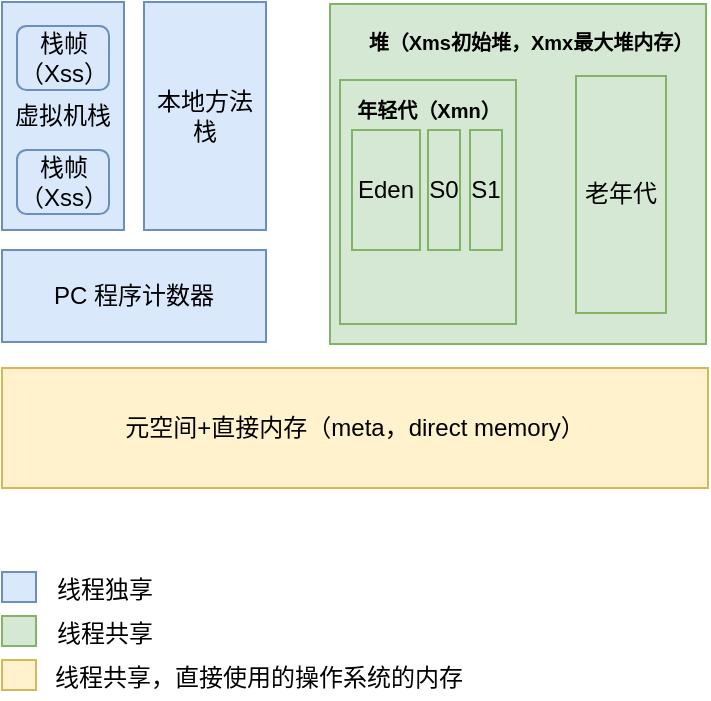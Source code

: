 <mxfile version="14.1.8" type="device"><diagram id="dYsi6Tw_Cr_Ule0TfefG" name="第 1 页"><mxGraphModel dx="652" dy="469" grid="0" gridSize="10" guides="1" tooltips="1" connect="1" arrows="1" fold="1" page="1" pageScale="1" pageWidth="827" pageHeight="1169" background="none" math="0" shadow="0"><root><mxCell id="0"/><mxCell id="1" parent="0"/><mxCell id="-PExF5ALx_OKXphWo0sm-3" value="虚拟机栈" style="rounded=0;whiteSpace=wrap;html=1;sketch=0;fillColor=#dae8fc;strokeColor=#6c8ebf;" vertex="1" parent="1"><mxGeometry x="76" y="234" width="61" height="114" as="geometry"/></mxCell><mxCell id="-PExF5ALx_OKXphWo0sm-4" value="本地方法栈" style="rounded=0;whiteSpace=wrap;html=1;sketch=0;fillColor=#dae8fc;strokeColor=#6c8ebf;" vertex="1" parent="1"><mxGeometry x="147" y="234" width="61" height="114" as="geometry"/></mxCell><mxCell id="-PExF5ALx_OKXphWo0sm-5" value="栈帧（Xss）" style="rounded=1;whiteSpace=wrap;html=1;sketch=0;fillColor=#dae8fc;strokeColor=#6c8ebf;" vertex="1" parent="1"><mxGeometry x="83.5" y="308" width="46" height="32" as="geometry"/></mxCell><mxCell id="-PExF5ALx_OKXphWo0sm-6" value="PC 程序计数器" style="rounded=0;whiteSpace=wrap;html=1;sketch=0;fillColor=#dae8fc;strokeColor=#6c8ebf;" vertex="1" parent="1"><mxGeometry x="76" y="358" width="132" height="46" as="geometry"/></mxCell><mxCell id="-PExF5ALx_OKXphWo0sm-8" value="" style="rounded=0;whiteSpace=wrap;html=1;sketch=0;fillColor=#d5e8d4;strokeColor=#82b366;" vertex="1" parent="1"><mxGeometry x="240" y="235" width="188" height="170" as="geometry"/></mxCell><mxCell id="-PExF5ALx_OKXphWo0sm-10" value="元空间+直接内存（meta，direct memory）" style="rounded=0;whiteSpace=wrap;html=1;sketch=0;fillColor=#fff2cc;strokeColor=#d6b656;" vertex="1" parent="1"><mxGeometry x="76" y="417" width="353" height="60" as="geometry"/></mxCell><mxCell id="-PExF5ALx_OKXphWo0sm-11" value="老年代" style="rounded=0;whiteSpace=wrap;html=1;sketch=0;fillColor=#d5e8d4;strokeColor=#82b366;" vertex="1" parent="1"><mxGeometry x="363" y="271" width="45" height="118.5" as="geometry"/></mxCell><mxCell id="-PExF5ALx_OKXphWo0sm-12" value="" style="rounded=0;whiteSpace=wrap;html=1;sketch=0;fillColor=#d5e8d4;strokeColor=#82b366;" vertex="1" parent="1"><mxGeometry x="245" y="273" width="88" height="122" as="geometry"/></mxCell><mxCell id="-PExF5ALx_OKXphWo0sm-13" value="Eden" style="rounded=0;whiteSpace=wrap;html=1;sketch=0;fillColor=#d5e8d4;strokeColor=#82b366;" vertex="1" parent="1"><mxGeometry x="251" y="298" width="34" height="60" as="geometry"/></mxCell><mxCell id="-PExF5ALx_OKXphWo0sm-14" value="S0" style="rounded=0;whiteSpace=wrap;html=1;sketch=0;fillColor=#d5e8d4;strokeColor=#82b366;" vertex="1" parent="1"><mxGeometry x="289" y="298" width="16" height="60" as="geometry"/></mxCell><mxCell id="-PExF5ALx_OKXphWo0sm-15" value="S1" style="rounded=0;whiteSpace=wrap;html=1;sketch=0;fillColor=#d5e8d4;strokeColor=#82b366;" vertex="1" parent="1"><mxGeometry x="310" y="298" width="16" height="60" as="geometry"/></mxCell><mxCell id="-PExF5ALx_OKXphWo0sm-16" value="&lt;font style=&quot;font-size: 10px&quot;&gt;堆（Xms初始堆，Xmx最大堆内存）&lt;/font&gt;" style="text;strokeColor=none;fillColor=none;html=1;fontSize=24;fontStyle=1;verticalAlign=middle;align=center;rounded=0;sketch=0;" vertex="1" parent="1"><mxGeometry x="307" y="241" width="66" height="18" as="geometry"/></mxCell><mxCell id="-PExF5ALx_OKXphWo0sm-17" value="&lt;font style=&quot;font-size: 10px&quot;&gt;年轻代（Xmn）&lt;/font&gt;" style="text;strokeColor=none;fillColor=none;html=1;fontSize=24;fontStyle=1;verticalAlign=middle;align=center;rounded=0;sketch=0;" vertex="1" parent="1"><mxGeometry x="256" y="275" width="66" height="18" as="geometry"/></mxCell><mxCell id="-PExF5ALx_OKXphWo0sm-18" value="" style="rounded=0;whiteSpace=wrap;html=1;sketch=0;fillColor=#dae8fc;strokeColor=#6c8ebf;" vertex="1" parent="1"><mxGeometry x="76" y="519" width="17" height="15" as="geometry"/></mxCell><mxCell id="-PExF5ALx_OKXphWo0sm-20" value="&lt;font style=&quot;font-size: 12px ; font-weight: normal&quot;&gt;线程独享&lt;/font&gt;" style="text;strokeColor=none;fillColor=none;html=1;fontSize=24;fontStyle=1;verticalAlign=middle;align=center;rounded=0;sketch=0;" vertex="1" parent="1"><mxGeometry x="102" y="517" width="50" height="14" as="geometry"/></mxCell><mxCell id="-PExF5ALx_OKXphWo0sm-21" value="" style="rounded=0;whiteSpace=wrap;html=1;sketch=0;fillColor=#d5e8d4;strokeColor=#82b366;" vertex="1" parent="1"><mxGeometry x="76" y="541" width="17" height="15" as="geometry"/></mxCell><mxCell id="-PExF5ALx_OKXphWo0sm-22" value="&lt;font style=&quot;font-size: 12px ; font-weight: normal&quot;&gt;线程共享&lt;/font&gt;" style="text;strokeColor=none;fillColor=none;html=1;fontSize=24;fontStyle=1;verticalAlign=middle;align=center;rounded=0;sketch=0;" vertex="1" parent="1"><mxGeometry x="102" y="539" width="50" height="14" as="geometry"/></mxCell><mxCell id="-PExF5ALx_OKXphWo0sm-23" value="" style="rounded=0;whiteSpace=wrap;html=1;sketch=0;fillColor=#fff2cc;strokeColor=#d6b656;" vertex="1" parent="1"><mxGeometry x="76" y="563" width="17" height="15" as="geometry"/></mxCell><mxCell id="-PExF5ALx_OKXphWo0sm-24" value="&lt;font style=&quot;font-size: 12px ; font-weight: normal&quot;&gt;线程共享，直接使用的操作系统的内存&lt;/font&gt;" style="text;strokeColor=none;fillColor=none;html=1;fontSize=24;fontStyle=1;verticalAlign=middle;align=center;rounded=0;sketch=0;" vertex="1" parent="1"><mxGeometry x="102" y="561" width="203" height="14" as="geometry"/></mxCell><mxCell id="-PExF5ALx_OKXphWo0sm-25" value="栈帧（Xss）" style="rounded=1;whiteSpace=wrap;html=1;sketch=0;fillColor=#dae8fc;strokeColor=#6c8ebf;" vertex="1" parent="1"><mxGeometry x="83.5" y="246" width="46" height="32" as="geometry"/></mxCell></root></mxGraphModel></diagram></mxfile>